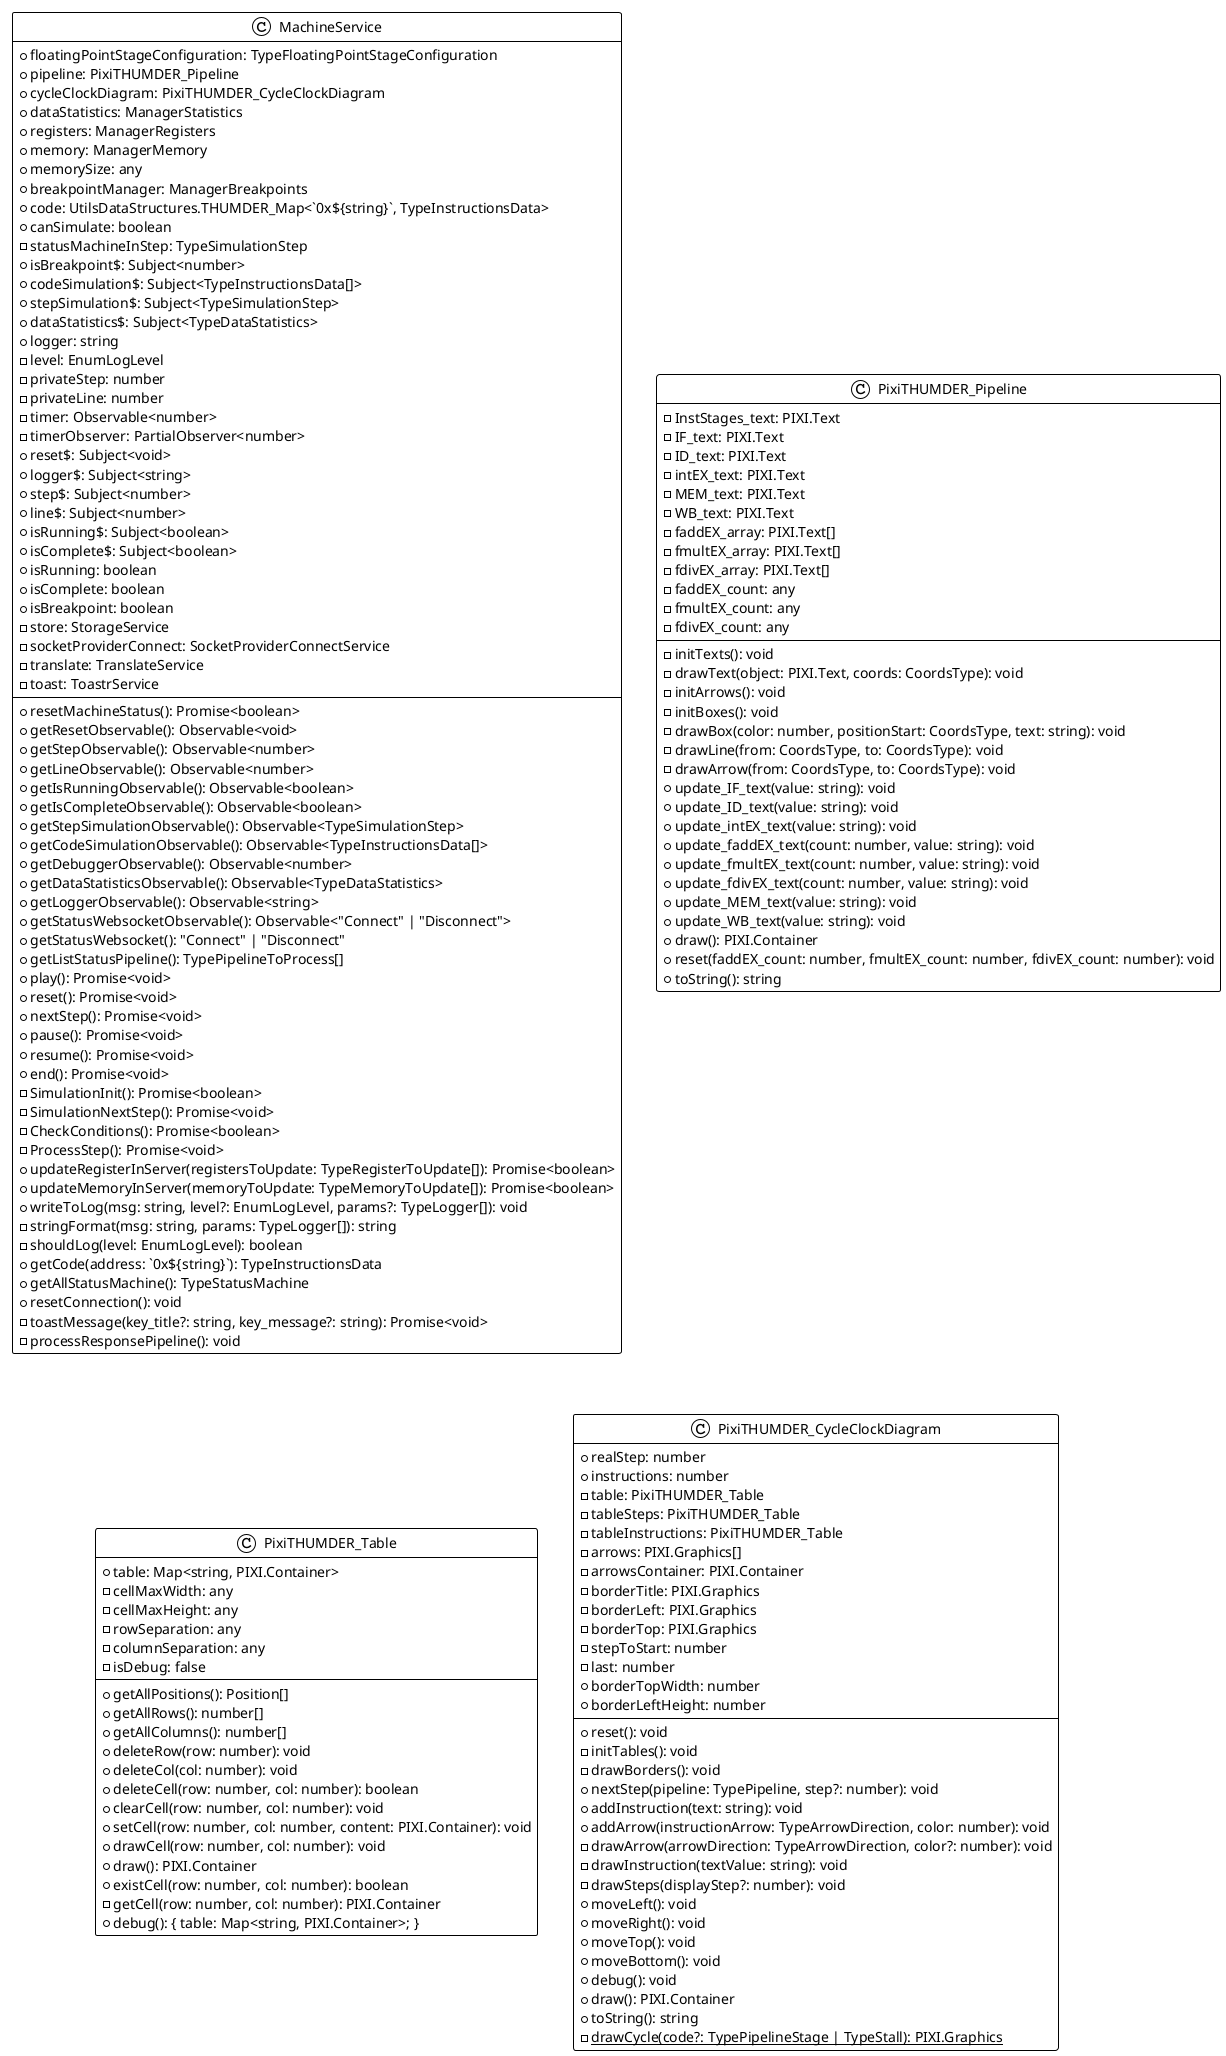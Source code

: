 @startuml
'https://plantuml.com/class-diagram
!theme plain

class MachineService {
    +floatingPointStageConfiguration: TypeFloatingPointStageConfiguration
        +pipeline: PixiTHUMDER_Pipeline
        +cycleClockDiagram: PixiTHUMDER_CycleClockDiagram
        +dataStatistics: ManagerStatistics
        +registers: ManagerRegisters
        +memory: ManagerMemory
        +memorySize: any
        +breakpointManager: ManagerBreakpoints
        +code: UtilsDataStructures.THUMDER_Map<`0x${string}`, TypeInstructionsData>
        +canSimulate: boolean
        -statusMachineInStep: TypeSimulationStep
        +isBreakpoint$: Subject<number>
        +codeSimulation$: Subject<TypeInstructionsData[]>
        +stepSimulation$: Subject<TypeSimulationStep>
        +dataStatistics$: Subject<TypeDataStatistics>
        +logger: string
        -level: EnumLogLevel
        -privateStep: number
        -privateLine: number
        -timer: Observable<number>
        -timerObserver: PartialObserver<number>
        +reset$: Subject<void>
        +logger$: Subject<string>
        +step$: Subject<number>
        +line$: Subject<number>
        +isRunning$: Subject<boolean>
        +isComplete$: Subject<boolean>
        +isRunning: boolean
        +isComplete: boolean
        +isBreakpoint: boolean
        -store: StorageService
        -socketProviderConnect: SocketProviderConnectService
        -translate: TranslateService
        -toast: ToastrService
        +resetMachineStatus(): Promise<boolean>
        +getResetObservable(): Observable<void>
        +getStepObservable(): Observable<number>
        +getLineObservable(): Observable<number>
        +getIsRunningObservable(): Observable<boolean>
        +getIsCompleteObservable(): Observable<boolean>
        +getStepSimulationObservable(): Observable<TypeSimulationStep>
        +getCodeSimulationObservable(): Observable<TypeInstructionsData[]>
        +getDebuggerObservable(): Observable<number>
        +getDataStatisticsObservable(): Observable<TypeDataStatistics>
        +getLoggerObservable(): Observable<string>
        +getStatusWebsocketObservable(): Observable<"Connect" | "Disconnect">
        +getStatusWebsocket(): "Connect" | "Disconnect"
        +getListStatusPipeline(): TypePipelineToProcess[]
        +play(): Promise<void>
        +reset(): Promise<void>
        +nextStep(): Promise<void>
        +pause(): Promise<void>
        +resume(): Promise<void>
        +end(): Promise<void>
        -SimulationInit(): Promise<boolean>
        -SimulationNextStep(): Promise<void>
        -CheckConditions(): Promise<boolean>
        -ProcessStep(): Promise<void>
        +updateRegisterInServer(registersToUpdate: TypeRegisterToUpdate[]): Promise<boolean>
        +updateMemoryInServer(memoryToUpdate: TypeMemoryToUpdate[]): Promise<boolean>
        +writeToLog(msg: string, level?: EnumLogLevel, params?: TypeLogger[]): void
        -stringFormat(msg: string, params: TypeLogger[]): string
        -shouldLog(level: EnumLogLevel): boolean
        +getCode(address: `0x${string}`): TypeInstructionsData
        +getAllStatusMachine(): TypeStatusMachine
        +resetConnection(): void
        -toastMessage(key_title?: string, key_message?: string): Promise<void>
        -processResponsePipeline(): void
}

class PixiTHUMDER_Pipeline {
    -InstStages_text: PIXI.Text
    -IF_text: PIXI.Text
    -ID_text: PIXI.Text
    -intEX_text: PIXI.Text
    -MEM_text: PIXI.Text
    -WB_text: PIXI.Text
    -faddEX_array: PIXI.Text[]
    -fmultEX_array: PIXI.Text[]
    -fdivEX_array: PIXI.Text[]
    -faddEX_count: any
    -fmultEX_count: any
    -fdivEX_count: any
    -initTexts(): void
    -drawText(object: PIXI.Text, coords: CoordsType): void
    -initArrows(): void
    -initBoxes(): void
    -drawBox(color: number, positionStart: CoordsType, text: string): void
    -drawLine(from: CoordsType, to: CoordsType): void
    -drawArrow(from: CoordsType, to: CoordsType): void
    +update_IF_text(value: string): void
    +update_ID_text(value: string): void
    +update_intEX_text(value: string): void
    +update_faddEX_text(count: number, value: string): void
    +update_fmultEX_text(count: number, value: string): void
    +update_fdivEX_text(count: number, value: string): void
    +update_MEM_text(value: string): void
    +update_WB_text(value: string): void
    +draw(): PIXI.Container
    +reset(faddEX_count: number, fmultEX_count: number, fdivEX_count: number): void
    +toString(): string
}

class PixiTHUMDER_Table {
    +table: Map<string, PIXI.Container>
    -cellMaxWidth: any
    -cellMaxHeight: any
    -rowSeparation: any
    -columnSeparation: any
    -isDebug: false
    +getAllPositions(): Position[]
    +getAllRows(): number[]
    +getAllColumns(): number[]
    +deleteRow(row: number): void
    +deleteCol(col: number): void
    +deleteCell(row: number, col: number): boolean
    +clearCell(row: number, col: number): void
    +setCell(row: number, col: number, content: PIXI.Container): void
    +drawCell(row: number, col: number): void
    +draw(): PIXI.Container
    +existCell(row: number, col: number): boolean
    -getCell(row: number, col: number): PIXI.Container
    +debug(): { table: Map<string, PIXI.Container>; }
}
class PixiTHUMDER_CycleClockDiagram {
    +realStep: number
    +instructions: number
    -table: PixiTHUMDER_Table
    -tableSteps: PixiTHUMDER_Table
    -tableInstructions: PixiTHUMDER_Table
    -arrows: PIXI.Graphics[]
    -arrowsContainer: PIXI.Container
    -borderTitle: PIXI.Graphics
    -borderLeft: PIXI.Graphics
    -borderTop: PIXI.Graphics
    -stepToStart: number
    -last: number
    +borderTopWidth: number
    +borderLeftHeight: number
    +reset(): void
    -initTables(): void
    -drawBorders(): void
    +nextStep(pipeline: TypePipeline, step?: number): void
    +addInstruction(text: string): void
    +addArrow(instructionArrow: TypeArrowDirection, color: number): void
    -drawArrow(arrowDirection: TypeArrowDirection, color?: number): void
    -drawInstruction(textValue: string): void
    -drawSteps(displayStep?: number): void
    +moveLeft(): void
    +moveRight(): void
    +moveTop(): void
    +moveBottom(): void
    +debug(): void
    +draw(): PIXI.Container
    +toString(): string
    -{static} drawCycle(code?: TypePipelineStage | TypeStall): PIXI.Graphics
}
@enduml
